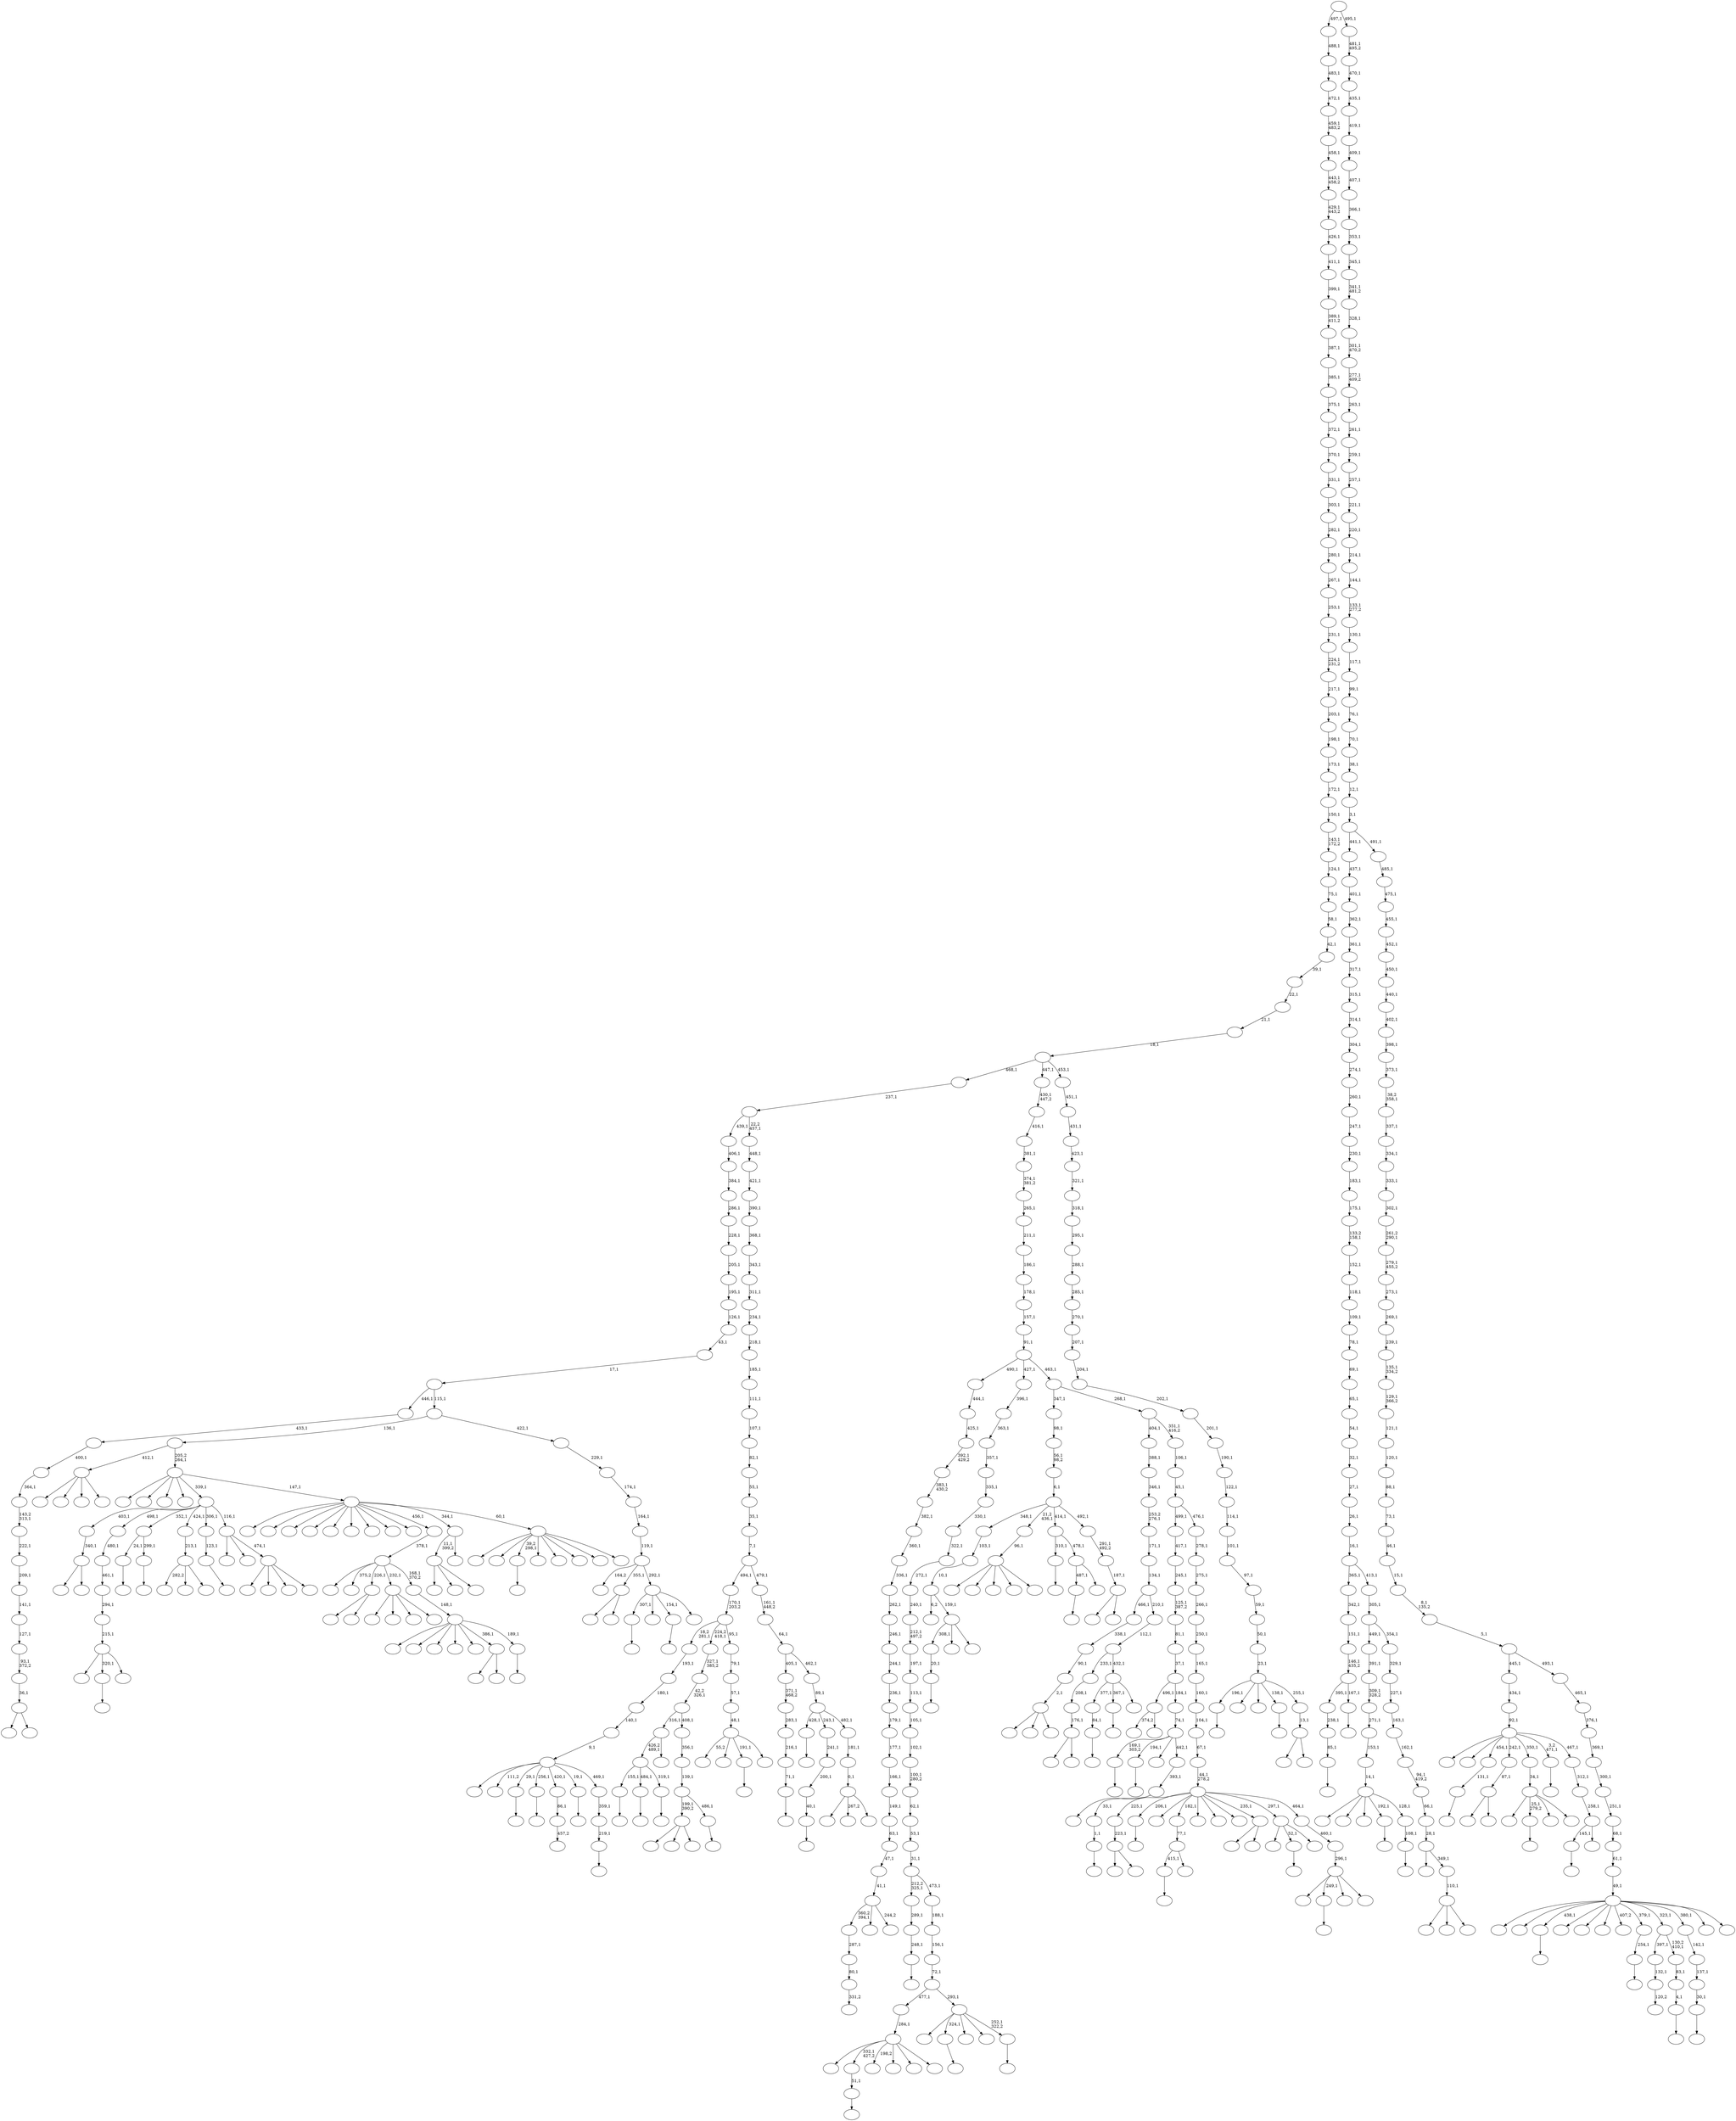 digraph T {
	700 [label=""]
	699 [label=""]
	698 [label=""]
	697 [label=""]
	696 [label=""]
	695 [label=""]
	694 [label=""]
	693 [label=""]
	692 [label=""]
	691 [label=""]
	690 [label=""]
	689 [label=""]
	688 [label=""]
	687 [label=""]
	686 [label=""]
	685 [label=""]
	684 [label=""]
	683 [label=""]
	682 [label=""]
	681 [label=""]
	680 [label=""]
	679 [label=""]
	678 [label=""]
	677 [label=""]
	676 [label=""]
	675 [label=""]
	674 [label=""]
	673 [label=""]
	672 [label=""]
	671 [label=""]
	670 [label=""]
	669 [label=""]
	668 [label=""]
	667 [label=""]
	666 [label=""]
	665 [label=""]
	664 [label=""]
	663 [label=""]
	662 [label=""]
	661 [label=""]
	660 [label=""]
	659 [label=""]
	658 [label=""]
	657 [label=""]
	656 [label=""]
	655 [label=""]
	654 [label=""]
	653 [label=""]
	652 [label=""]
	651 [label=""]
	650 [label=""]
	649 [label=""]
	648 [label=""]
	647 [label=""]
	646 [label=""]
	645 [label=""]
	644 [label=""]
	643 [label=""]
	642 [label=""]
	641 [label=""]
	640 [label=""]
	639 [label=""]
	638 [label=""]
	637 [label=""]
	636 [label=""]
	635 [label=""]
	634 [label=""]
	633 [label=""]
	632 [label=""]
	631 [label=""]
	630 [label=""]
	629 [label=""]
	628 [label=""]
	627 [label=""]
	626 [label=""]
	625 [label=""]
	624 [label=""]
	623 [label=""]
	622 [label=""]
	621 [label=""]
	620 [label=""]
	619 [label=""]
	618 [label=""]
	617 [label=""]
	616 [label=""]
	615 [label=""]
	614 [label=""]
	613 [label=""]
	612 [label=""]
	611 [label=""]
	610 [label=""]
	609 [label=""]
	608 [label=""]
	607 [label=""]
	606 [label=""]
	605 [label=""]
	604 [label=""]
	603 [label=""]
	602 [label=""]
	601 [label=""]
	600 [label=""]
	599 [label=""]
	598 [label=""]
	597 [label=""]
	596 [label=""]
	595 [label=""]
	594 [label=""]
	593 [label=""]
	592 [label=""]
	591 [label=""]
	590 [label=""]
	589 [label=""]
	588 [label=""]
	587 [label=""]
	586 [label=""]
	585 [label=""]
	584 [label=""]
	583 [label=""]
	582 [label=""]
	581 [label=""]
	580 [label=""]
	579 [label=""]
	578 [label=""]
	577 [label=""]
	576 [label=""]
	575 [label=""]
	574 [label=""]
	573 [label=""]
	572 [label=""]
	571 [label=""]
	570 [label=""]
	569 [label=""]
	568 [label=""]
	567 [label=""]
	566 [label=""]
	565 [label=""]
	564 [label=""]
	563 [label=""]
	562 [label=""]
	561 [label=""]
	560 [label=""]
	559 [label=""]
	558 [label=""]
	557 [label=""]
	556 [label=""]
	555 [label=""]
	554 [label=""]
	553 [label=""]
	552 [label=""]
	551 [label=""]
	550 [label=""]
	549 [label=""]
	548 [label=""]
	547 [label=""]
	546 [label=""]
	545 [label=""]
	544 [label=""]
	543 [label=""]
	542 [label=""]
	541 [label=""]
	540 [label=""]
	539 [label=""]
	538 [label=""]
	537 [label=""]
	536 [label=""]
	535 [label=""]
	534 [label=""]
	533 [label=""]
	532 [label=""]
	531 [label=""]
	530 [label=""]
	529 [label=""]
	528 [label=""]
	527 [label=""]
	526 [label=""]
	525 [label=""]
	524 [label=""]
	523 [label=""]
	522 [label=""]
	521 [label=""]
	520 [label=""]
	519 [label=""]
	518 [label=""]
	517 [label=""]
	516 [label=""]
	515 [label=""]
	514 [label=""]
	513 [label=""]
	512 [label=""]
	511 [label=""]
	510 [label=""]
	509 [label=""]
	508 [label=""]
	507 [label=""]
	506 [label=""]
	505 [label=""]
	504 [label=""]
	503 [label=""]
	502 [label=""]
	501 [label=""]
	500 [label=""]
	499 [label=""]
	498 [label=""]
	497 [label=""]
	496 [label=""]
	495 [label=""]
	494 [label=""]
	493 [label=""]
	492 [label=""]
	491 [label=""]
	490 [label=""]
	489 [label=""]
	488 [label=""]
	487 [label=""]
	486 [label=""]
	485 [label=""]
	484 [label=""]
	483 [label=""]
	482 [label=""]
	481 [label=""]
	480 [label=""]
	479 [label=""]
	478 [label=""]
	477 [label=""]
	476 [label=""]
	475 [label=""]
	474 [label=""]
	473 [label=""]
	472 [label=""]
	471 [label=""]
	470 [label=""]
	469 [label=""]
	468 [label=""]
	467 [label=""]
	466 [label=""]
	465 [label=""]
	464 [label=""]
	463 [label=""]
	462 [label=""]
	461 [label=""]
	460 [label=""]
	459 [label=""]
	458 [label=""]
	457 [label=""]
	456 [label=""]
	455 [label=""]
	454 [label=""]
	453 [label=""]
	452 [label=""]
	451 [label=""]
	450 [label=""]
	449 [label=""]
	448 [label=""]
	447 [label=""]
	446 [label=""]
	445 [label=""]
	444 [label=""]
	443 [label=""]
	442 [label=""]
	441 [label=""]
	440 [label=""]
	439 [label=""]
	438 [label=""]
	437 [label=""]
	436 [label=""]
	435 [label=""]
	434 [label=""]
	433 [label=""]
	432 [label=""]
	431 [label=""]
	430 [label=""]
	429 [label=""]
	428 [label=""]
	427 [label=""]
	426 [label=""]
	425 [label=""]
	424 [label=""]
	423 [label=""]
	422 [label=""]
	421 [label=""]
	420 [label=""]
	419 [label=""]
	418 [label=""]
	417 [label=""]
	416 [label=""]
	415 [label=""]
	414 [label=""]
	413 [label=""]
	412 [label=""]
	411 [label=""]
	410 [label=""]
	409 [label=""]
	408 [label=""]
	407 [label=""]
	406 [label=""]
	405 [label=""]
	404 [label=""]
	403 [label=""]
	402 [label=""]
	401 [label=""]
	400 [label=""]
	399 [label=""]
	398 [label=""]
	397 [label=""]
	396 [label=""]
	395 [label=""]
	394 [label=""]
	393 [label=""]
	392 [label=""]
	391 [label=""]
	390 [label=""]
	389 [label=""]
	388 [label=""]
	387 [label=""]
	386 [label=""]
	385 [label=""]
	384 [label=""]
	383 [label=""]
	382 [label=""]
	381 [label=""]
	380 [label=""]
	379 [label=""]
	378 [label=""]
	377 [label=""]
	376 [label=""]
	375 [label=""]
	374 [label=""]
	373 [label=""]
	372 [label=""]
	371 [label=""]
	370 [label=""]
	369 [label=""]
	368 [label=""]
	367 [label=""]
	366 [label=""]
	365 [label=""]
	364 [label=""]
	363 [label=""]
	362 [label=""]
	361 [label=""]
	360 [label=""]
	359 [label=""]
	358 [label=""]
	357 [label=""]
	356 [label=""]
	355 [label=""]
	354 [label=""]
	353 [label=""]
	352 [label=""]
	351 [label=""]
	350 [label=""]
	349 [label=""]
	348 [label=""]
	347 [label=""]
	346 [label=""]
	345 [label=""]
	344 [label=""]
	343 [label=""]
	342 [label=""]
	341 [label=""]
	340 [label=""]
	339 [label=""]
	338 [label=""]
	337 [label=""]
	336 [label=""]
	335 [label=""]
	334 [label=""]
	333 [label=""]
	332 [label=""]
	331 [label=""]
	330 [label=""]
	329 [label=""]
	328 [label=""]
	327 [label=""]
	326 [label=""]
	325 [label=""]
	324 [label=""]
	323 [label=""]
	322 [label=""]
	321 [label=""]
	320 [label=""]
	319 [label=""]
	318 [label=""]
	317 [label=""]
	316 [label=""]
	315 [label=""]
	314 [label=""]
	313 [label=""]
	312 [label=""]
	311 [label=""]
	310 [label=""]
	309 [label=""]
	308 [label=""]
	307 [label=""]
	306 [label=""]
	305 [label=""]
	304 [label=""]
	303 [label=""]
	302 [label=""]
	301 [label=""]
	300 [label=""]
	299 [label=""]
	298 [label=""]
	297 [label=""]
	296 [label=""]
	295 [label=""]
	294 [label=""]
	293 [label=""]
	292 [label=""]
	291 [label=""]
	290 [label=""]
	289 [label=""]
	288 [label=""]
	287 [label=""]
	286 [label=""]
	285 [label=""]
	284 [label=""]
	283 [label=""]
	282 [label=""]
	281 [label=""]
	280 [label=""]
	279 [label=""]
	278 [label=""]
	277 [label=""]
	276 [label=""]
	275 [label=""]
	274 [label=""]
	273 [label=""]
	272 [label=""]
	271 [label=""]
	270 [label=""]
	269 [label=""]
	268 [label=""]
	267 [label=""]
	266 [label=""]
	265 [label=""]
	264 [label=""]
	263 [label=""]
	262 [label=""]
	261 [label=""]
	260 [label=""]
	259 [label=""]
	258 [label=""]
	257 [label=""]
	256 [label=""]
	255 [label=""]
	254 [label=""]
	253 [label=""]
	252 [label=""]
	251 [label=""]
	250 [label=""]
	249 [label=""]
	248 [label=""]
	247 [label=""]
	246 [label=""]
	245 [label=""]
	244 [label=""]
	243 [label=""]
	242 [label=""]
	241 [label=""]
	240 [label=""]
	239 [label=""]
	238 [label=""]
	237 [label=""]
	236 [label=""]
	235 [label=""]
	234 [label=""]
	233 [label=""]
	232 [label=""]
	231 [label=""]
	230 [label=""]
	229 [label=""]
	228 [label=""]
	227 [label=""]
	226 [label=""]
	225 [label=""]
	224 [label=""]
	223 [label=""]
	222 [label=""]
	221 [label=""]
	220 [label=""]
	219 [label=""]
	218 [label=""]
	217 [label=""]
	216 [label=""]
	215 [label=""]
	214 [label=""]
	213 [label=""]
	212 [label=""]
	211 [label=""]
	210 [label=""]
	209 [label=""]
	208 [label=""]
	207 [label=""]
	206 [label=""]
	205 [label=""]
	204 [label=""]
	203 [label=""]
	202 [label=""]
	201 [label=""]
	200 [label=""]
	199 [label=""]
	198 [label=""]
	197 [label=""]
	196 [label=""]
	195 [label=""]
	194 [label=""]
	193 [label=""]
	192 [label=""]
	191 [label=""]
	190 [label=""]
	189 [label=""]
	188 [label=""]
	187 [label=""]
	186 [label=""]
	185 [label=""]
	184 [label=""]
	183 [label=""]
	182 [label=""]
	181 [label=""]
	180 [label=""]
	179 [label=""]
	178 [label=""]
	177 [label=""]
	176 [label=""]
	175 [label=""]
	174 [label=""]
	173 [label=""]
	172 [label=""]
	171 [label=""]
	170 [label=""]
	169 [label=""]
	168 [label=""]
	167 [label=""]
	166 [label=""]
	165 [label=""]
	164 [label=""]
	163 [label=""]
	162 [label=""]
	161 [label=""]
	160 [label=""]
	159 [label=""]
	158 [label=""]
	157 [label=""]
	156 [label=""]
	155 [label=""]
	154 [label=""]
	153 [label=""]
	152 [label=""]
	151 [label=""]
	150 [label=""]
	149 [label=""]
	148 [label=""]
	147 [label=""]
	146 [label=""]
	145 [label=""]
	144 [label=""]
	143 [label=""]
	142 [label=""]
	141 [label=""]
	140 [label=""]
	139 [label=""]
	138 [label=""]
	137 [label=""]
	136 [label=""]
	135 [label=""]
	134 [label=""]
	133 [label=""]
	132 [label=""]
	131 [label=""]
	130 [label=""]
	129 [label=""]
	128 [label=""]
	127 [label=""]
	126 [label=""]
	125 [label=""]
	124 [label=""]
	123 [label=""]
	122 [label=""]
	121 [label=""]
	120 [label=""]
	119 [label=""]
	118 [label=""]
	117 [label=""]
	116 [label=""]
	115 [label=""]
	114 [label=""]
	113 [label=""]
	112 [label=""]
	111 [label=""]
	110 [label=""]
	109 [label=""]
	108 [label=""]
	107 [label=""]
	106 [label=""]
	105 [label=""]
	104 [label=""]
	103 [label=""]
	102 [label=""]
	101 [label=""]
	100 [label=""]
	99 [label=""]
	98 [label=""]
	97 [label=""]
	96 [label=""]
	95 [label=""]
	94 [label=""]
	93 [label=""]
	92 [label=""]
	91 [label=""]
	90 [label=""]
	89 [label=""]
	88 [label=""]
	87 [label=""]
	86 [label=""]
	85 [label=""]
	84 [label=""]
	83 [label=""]
	82 [label=""]
	81 [label=""]
	80 [label=""]
	79 [label=""]
	78 [label=""]
	77 [label=""]
	76 [label=""]
	75 [label=""]
	74 [label=""]
	73 [label=""]
	72 [label=""]
	71 [label=""]
	70 [label=""]
	69 [label=""]
	68 [label=""]
	67 [label=""]
	66 [label=""]
	65 [label=""]
	64 [label=""]
	63 [label=""]
	62 [label=""]
	61 [label=""]
	60 [label=""]
	59 [label=""]
	58 [label=""]
	57 [label=""]
	56 [label=""]
	55 [label=""]
	54 [label=""]
	53 [label=""]
	52 [label=""]
	51 [label=""]
	50 [label=""]
	49 [label=""]
	48 [label=""]
	47 [label=""]
	46 [label=""]
	45 [label=""]
	44 [label=""]
	43 [label=""]
	42 [label=""]
	41 [label=""]
	40 [label=""]
	39 [label=""]
	38 [label=""]
	37 [label=""]
	36 [label=""]
	35 [label=""]
	34 [label=""]
	33 [label=""]
	32 [label=""]
	31 [label=""]
	30 [label=""]
	29 [label=""]
	28 [label=""]
	27 [label=""]
	26 [label=""]
	25 [label=""]
	24 [label=""]
	23 [label=""]
	22 [label=""]
	21 [label=""]
	20 [label=""]
	19 [label=""]
	18 [label=""]
	17 [label=""]
	16 [label=""]
	15 [label=""]
	14 [label=""]
	13 [label=""]
	12 [label=""]
	11 [label=""]
	10 [label=""]
	9 [label=""]
	8 [label=""]
	7 [label=""]
	6 [label=""]
	5 [label=""]
	4 [label=""]
	3 [label=""]
	2 [label=""]
	1 [label=""]
	0 [label=""]
	695 -> 696 [label=""]
	693 -> 694 [label=""]
	691 -> 692 [label=""]
	689 -> 690 [label=""]
	688 -> 689 [label="20,1"]
	676 -> 677 [label="120,2"]
	675 -> 676 [label="132,1"]
	671 -> 672 [label=""]
	667 -> 674 [label=""]
	667 -> 668 [label=""]
	666 -> 667 [label="223,1"]
	662 -> 663 [label=""]
	661 -> 662 [label="85,1"]
	660 -> 661 [label="238,1"]
	657 -> 664 [label=""]
	657 -> 658 [label=""]
	656 -> 657 [label="340,1"]
	648 -> 649 [label=""]
	645 -> 646 [label=""]
	644 -> 645 [label="84,1"]
	641 -> 642 [label=""]
	639 -> 640 [label=""]
	634 -> 635 [label=""]
	627 -> 628 [label=""]
	625 -> 680 [label=""]
	625 -> 626 [label=""]
	624 -> 625 [label="36,1"]
	623 -> 624 [label="93,1\n372,2"]
	622 -> 623 [label="127,1"]
	621 -> 622 [label="141,1"]
	620 -> 621 [label="209,1"]
	619 -> 620 [label="222,1"]
	618 -> 619 [label="143,2\n313,1"]
	617 -> 618 [label="364,1"]
	616 -> 617 [label="400,1"]
	615 -> 616 [label="433,1"]
	609 -> 610 [label=""]
	608 -> 609 [label="131,1"]
	606 -> 607 [label=""]
	605 -> 606 [label="51,1"]
	603 -> 604 [label=""]
	602 -> 603 [label="71,1"]
	601 -> 602 [label="216,1"]
	600 -> 601 [label="283,1"]
	599 -> 600 [label="371,1\n468,2"]
	597 -> 598 [label=""]
	595 -> 596 [label=""]
	589 -> 655 [label=""]
	589 -> 590 [label=""]
	588 -> 589 [label="87,1"]
	586 -> 587 [label="331,2"]
	585 -> 586 [label="80,1"]
	584 -> 585 [label="287,1"]
	581 -> 582 [label=""]
	578 -> 579 [label=""]
	577 -> 660 [label="395,1"]
	577 -> 578 [label="167,1"]
	576 -> 577 [label="146,1\n435,2"]
	575 -> 576 [label="151,1"]
	574 -> 575 [label="342,1"]
	571 -> 572 [label=""]
	569 -> 570 [label=""]
	566 -> 567 [label=""]
	559 -> 560 [label=""]
	558 -> 559 [label="248,1"]
	557 -> 558 [label="289,1"]
	555 -> 556 [label=""]
	553 -> 554 [label=""]
	551 -> 552 [label=""]
	550 -> 551 [label="254,1"]
	545 -> 613 [label=""]
	545 -> 566 [label="320,1"]
	545 -> 546 [label=""]
	544 -> 545 [label="215,1"]
	543 -> 544 [label="294,1"]
	542 -> 543 [label="461,1"]
	541 -> 542 [label="480,1"]
	539 -> 540 [label="457,2"]
	538 -> 539 [label="86,1"]
	532 -> 688 [label="308,1"]
	532 -> 591 [label=""]
	532 -> 533 [label=""]
	531 -> 670 [label="6,2"]
	531 -> 532 [label="159,1"]
	530 -> 531 [label="10,1"]
	529 -> 530 [label="103,1"]
	523 -> 681 [label=""]
	523 -> 524 [label=""]
	520 -> 521 [label=""]
	518 -> 519 [label=""]
	510 -> 511 [label=""]
	506 -> 669 [label=""]
	506 -> 547 [label=""]
	506 -> 507 [label=""]
	505 -> 506 [label="2,1"]
	504 -> 505 [label="90,1"]
	503 -> 504 [label="338,1"]
	500 -> 501 [label=""]
	499 -> 695 [label="155,1"]
	499 -> 518 [label="484,1"]
	499 -> 500 [label="319,1"]
	496 -> 584 [label="360,2\n394,1"]
	496 -> 583 [label=""]
	496 -> 497 [label="244,2"]
	495 -> 496 [label="41,1"]
	494 -> 495 [label="47,1"]
	493 -> 494 [label="63,1"]
	492 -> 493 [label="149,1"]
	491 -> 492 [label="166,1"]
	490 -> 491 [label="177,1"]
	489 -> 490 [label="179,1"]
	488 -> 489 [label="236,1"]
	487 -> 488 [label="244,1"]
	486 -> 487 [label="246,1"]
	485 -> 486 [label="262,1"]
	484 -> 485 [label="336,1"]
	483 -> 484 [label="360,1"]
	482 -> 483 [label="382,1"]
	481 -> 482 [label="383,1\n430,2"]
	480 -> 481 [label="392,1\n429,2"]
	479 -> 480 [label="425,1"]
	478 -> 479 [label="444,1"]
	475 -> 476 [label=""]
	474 -> 510 [label="24,1"]
	474 -> 475 [label="299,1"]
	465 -> 466 [label=""]
	463 -> 678 [label=""]
	463 -> 562 [label=""]
	463 -> 513 [label=""]
	463 -> 468 [label=""]
	463 -> 464 [label=""]
	462 -> 463 [label="96,1"]
	459 -> 633 [label=""]
	459 -> 470 [label=""]
	459 -> 460 [label=""]
	456 -> 457 [label=""]
	454 -> 455 [label=""]
	453 -> 454 [label="40,1"]
	452 -> 453 [label="200,1"]
	451 -> 452 [label="241,1"]
	448 -> 553 [label="415,1"]
	448 -> 449 [label=""]
	447 -> 448 [label="77,1"]
	443 -> 697 [label=""]
	443 -> 671 [label="25,1\n279,2"]
	443 -> 561 [label=""]
	443 -> 444 [label=""]
	442 -> 443 [label="34,1"]
	437 -> 438 [label=""]
	436 -> 437 [label="4,1"]
	435 -> 436 [label="83,1"]
	434 -> 675 [label="397,1"]
	434 -> 435 [label="130,2\n410,1"]
	432 -> 433 [label=""]
	431 -> 432 [label="219,1"]
	430 -> 431 [label="359,1"]
	429 -> 654 [label=""]
	429 -> 652 [label="111,2"]
	429 -> 627 [label="29,1"]
	429 -> 597 [label="256,1"]
	429 -> 538 [label="420,1"]
	429 -> 465 [label="19,1"]
	429 -> 430 [label="469,1"]
	428 -> 429 [label="9,1"]
	427 -> 428 [label="140,1"]
	426 -> 427 [label="180,1"]
	425 -> 426 [label="193,1"]
	423 -> 424 [label=""]
	419 -> 420 [label=""]
	417 -> 691 [label="487,1"]
	417 -> 418 [label=""]
	416 -> 571 [label="310,1"]
	416 -> 417 [label="478,1"]
	413 -> 414 [label=""]
	411 -> 682 [label="282,2"]
	411 -> 526 [label=""]
	411 -> 412 [label=""]
	410 -> 411 [label="213,1"]
	408 -> 409 [label=""]
	407 -> 408 [label="30,1"]
	406 -> 407 [label="137,1"]
	405 -> 406 [label="142,1"]
	403 -> 404 [label=""]
	401 -> 402 [label=""]
	399 -> 629 [label=""]
	399 -> 605 [label="332,1\n427,2"]
	399 -> 565 [label="198,2"]
	399 -> 527 [label=""]
	399 -> 458 [label=""]
	399 -> 400 [label=""]
	398 -> 399 [label="284,1"]
	394 -> 499 [label="426,2\n489,1"]
	394 -> 395 [label=""]
	391 -> 632 [label=""]
	391 -> 392 [label=""]
	389 -> 390 [label=""]
	388 -> 653 [label=""]
	388 -> 595 [label="324,1"]
	388 -> 593 [label=""]
	388 -> 568 [label=""]
	388 -> 389 [label="252,1\n322,2"]
	387 -> 398 [label="477,1"]
	387 -> 388 [label="293,1"]
	386 -> 387 [label="72,1"]
	385 -> 386 [label="156,1"]
	384 -> 385 [label="188,1"]
	383 -> 557 [label="212,2\n325,1"]
	383 -> 384 [label="473,1"]
	382 -> 383 [label="31,1"]
	381 -> 382 [label="53,1"]
	380 -> 381 [label="62,1"]
	379 -> 380 [label="100,1\n280,2"]
	378 -> 379 [label="102,1"]
	377 -> 378 [label="105,1"]
	376 -> 377 [label="113,1"]
	375 -> 376 [label="197,1"]
	374 -> 375 [label="212,1\n497,2"]
	373 -> 374 [label="240,1"]
	372 -> 373 [label="272,1"]
	371 -> 372 [label="322,1"]
	370 -> 371 [label="330,1"]
	369 -> 370 [label="335,1"]
	368 -> 369 [label="357,1"]
	367 -> 368 [label="363,1"]
	366 -> 367 [label="396,1"]
	364 -> 422 [label=""]
	364 -> 365 [label=""]
	363 -> 364 [label="176,1"]
	362 -> 363 [label="208,1"]
	359 -> 665 [label=""]
	359 -> 522 [label=""]
	359 -> 502 [label=""]
	359 -> 360 [label=""]
	357 -> 516 [label="374,2"]
	357 -> 358 [label=""]
	355 -> 673 [label=""]
	355 -> 528 [label=""]
	355 -> 508 [label=""]
	355 -> 356 [label=""]
	353 -> 636 [label=""]
	353 -> 354 [label=""]
	351 -> 352 [label=""]
	350 -> 614 [label=""]
	350 -> 509 [label=""]
	350 -> 473 [label=""]
	350 -> 441 [label=""]
	350 -> 397 [label=""]
	350 -> 353 [label="386,1"]
	350 -> 351 [label="189,1"]
	349 -> 350 [label="148,1"]
	348 -> 684 [label=""]
	348 -> 580 [label="375,2"]
	348 -> 523 [label="226,1"]
	348 -> 355 [label="232,1"]
	348 -> 349 [label="168,1\n370,2"]
	347 -> 348 [label="378,1"]
	343 -> 344 [label=""]
	342 -> 343 [label="123,1"]
	340 -> 472 [label=""]
	340 -> 467 [label=""]
	340 -> 341 [label=""]
	337 -> 630 [label=""]
	337 -> 563 [label=""]
	337 -> 471 [label=""]
	337 -> 338 [label=""]
	336 -> 687 [label=""]
	336 -> 650 [label=""]
	336 -> 337 [label="474,1"]
	335 -> 656 [label="403,1"]
	335 -> 541 [label="498,1"]
	335 -> 474 [label="352,1"]
	335 -> 410 [label="424,1"]
	335 -> 342 [label="306,1"]
	335 -> 336 [label="116,1"]
	331 -> 459 [label="11,1\n399,2"]
	331 -> 332 [label=""]
	328 -> 329 [label=""]
	326 -> 634 [label="145,1"]
	326 -> 327 [label=""]
	325 -> 326 [label="258,1"]
	324 -> 325 [label="312,1"]
	323 -> 683 [label=""]
	323 -> 612 [label=""]
	323 -> 608 [label="454,1"]
	323 -> 588 [label="242,1"]
	323 -> 442 [label="350,1"]
	323 -> 419 [label="3,2\n471,1"]
	323 -> 324 [label="467,1"]
	322 -> 323 [label="92,1"]
	321 -> 322 [label="434,1"]
	318 -> 319 [label=""]
	317 -> 340 [label="199,1\n390,2"]
	317 -> 318 [label="486,1"]
	316 -> 317 [label="139,1"]
	315 -> 316 [label="356,1"]
	314 -> 394 [label="316,1"]
	314 -> 315 [label="408,1"]
	313 -> 314 [label="42,2\n326,1"]
	312 -> 313 [label="327,1\n385,2"]
	310 -> 311 [label=""]
	309 -> 310 [label="108,1"]
	308 -> 631 [label=""]
	308 -> 549 [label=""]
	308 -> 334 [label=""]
	308 -> 328 [label="192,1"]
	308 -> 309 [label="128,1"]
	307 -> 308 [label="14,1"]
	306 -> 307 [label="153,1"]
	305 -> 306 [label="271,1"]
	304 -> 305 [label="309,1\n328,2"]
	303 -> 304 [label="391,1"]
	301 -> 512 [label=""]
	301 -> 446 [label=""]
	301 -> 302 [label=""]
	300 -> 301 [label="110,1"]
	299 -> 345 [label=""]
	299 -> 300 [label="349,1"]
	298 -> 299 [label="28,1"]
	297 -> 298 [label="66,1"]
	296 -> 297 [label="94,1\n419,2"]
	295 -> 296 [label="162,1"]
	294 -> 295 [label="163,1"]
	293 -> 294 [label="227,1"]
	292 -> 293 [label="329,1"]
	291 -> 303 [label="449,1"]
	291 -> 292 [label="354,1"]
	290 -> 291 [label="305,1"]
	289 -> 574 [label="365,1"]
	289 -> 290 [label="413,1"]
	288 -> 289 [label="16,1"]
	287 -> 288 [label="26,1"]
	286 -> 287 [label="27,1"]
	285 -> 286 [label="32,1"]
	284 -> 285 [label="54,1"]
	283 -> 284 [label="65,1"]
	282 -> 283 [label="69,1"]
	281 -> 282 [label="78,1"]
	280 -> 281 [label="109,1"]
	279 -> 280 [label="118,1"]
	278 -> 279 [label="152,1"]
	277 -> 278 [label="133,2\n158,1"]
	276 -> 277 [label="175,1"]
	275 -> 276 [label="183,1"]
	274 -> 275 [label="230,1"]
	273 -> 274 [label="247,1"]
	272 -> 273 [label="260,1"]
	271 -> 272 [label="274,1"]
	270 -> 271 [label="304,1"]
	269 -> 270 [label="314,1"]
	268 -> 269 [label="315,1"]
	267 -> 268 [label="317,1"]
	266 -> 267 [label="361,1"]
	265 -> 266 [label="362,1"]
	264 -> 265 [label="401,1"]
	263 -> 264 [label="437,1"]
	260 -> 644 [label="377,1"]
	260 -> 569 [label="367,1"]
	260 -> 261 [label=""]
	259 -> 362 [label="233,1"]
	259 -> 260 [label="432,1"]
	258 -> 259 [label="112,1"]
	257 -> 503 [label="466,1"]
	257 -> 258 [label="210,1"]
	256 -> 257 [label="134,1"]
	255 -> 256 [label="171,1"]
	254 -> 255 [label="253,2\n276,1"]
	253 -> 254 [label="346,1"]
	252 -> 253 [label="388,1"]
	250 -> 251 [label=""]
	249 -> 250 [label="1,1"]
	248 -> 450 [label=""]
	248 -> 249 [label="33,1"]
	247 -> 248 [label="393,1"]
	246 -> 423 [label="169,1\n303,2"]
	246 -> 401 [label="194,1"]
	246 -> 262 [label=""]
	246 -> 247 [label="442,1"]
	245 -> 246 [label="74,1"]
	244 -> 357 [label="496,1"]
	244 -> 245 [label="184,1"]
	243 -> 244 [label="37,1"]
	242 -> 243 [label="81,1"]
	241 -> 242 [label="125,1\n387,2"]
	240 -> 241 [label="245,1"]
	239 -> 240 [label="417,1"]
	236 -> 592 [label=""]
	236 -> 548 [label=""]
	236 -> 520 [label="39,2\n298,1"]
	236 -> 439 [label=""]
	236 -> 415 [label=""]
	236 -> 330 [label=""]
	236 -> 320 [label=""]
	236 -> 237 [label=""]
	235 -> 699 [label=""]
	235 -> 686 [label=""]
	235 -> 685 [label=""]
	235 -> 651 [label=""]
	235 -> 611 [label=""]
	235 -> 537 [label=""]
	235 -> 535 [label=""]
	235 -> 421 [label=""]
	235 -> 393 [label=""]
	235 -> 347 [label="456,1"]
	235 -> 331 [label="344,1"]
	235 -> 236 [label="60,1"]
	234 -> 643 [label=""]
	234 -> 525 [label=""]
	234 -> 498 [label=""]
	234 -> 346 [label=""]
	234 -> 335 [label="339,1"]
	234 -> 235 [label="147,1"]
	233 -> 359 [label="412,1"]
	233 -> 234 [label="205,2\n264,1"]
	231 -> 637 [label=""]
	231 -> 232 [label=""]
	229 -> 230 [label=""]
	227 -> 639 [label="307,1"]
	227 -> 445 [label=""]
	227 -> 413 [label="154,1"]
	227 -> 228 [label=""]
	226 -> 517 [label="164,2"]
	226 -> 391 [label="355,1"]
	226 -> 227 [label="292,1"]
	225 -> 226 [label="119,1"]
	224 -> 225 [label="164,1"]
	223 -> 224 [label="174,1"]
	222 -> 223 [label="229,1"]
	221 -> 233 [label="136,1"]
	221 -> 222 [label="422,1"]
	220 -> 615 [label="446,1"]
	220 -> 221 [label="115,1"]
	219 -> 220 [label="17,1"]
	218 -> 219 [label="43,1"]
	217 -> 218 [label="126,1"]
	216 -> 217 [label="195,1"]
	215 -> 216 [label="205,1"]
	214 -> 215 [label="228,1"]
	213 -> 214 [label="286,1"]
	212 -> 213 [label="384,1"]
	211 -> 212 [label="406,1"]
	209 -> 647 [label="55,2"]
	209 -> 564 [label=""]
	209 -> 403 [label="191,1"]
	209 -> 210 [label=""]
	208 -> 209 [label="48,1"]
	207 -> 208 [label="57,1"]
	206 -> 207 [label="79,1"]
	205 -> 425 [label="18,2\n281,1"]
	205 -> 312 [label="224,2\n418,1"]
	205 -> 206 [label="95,1"]
	204 -> 205 [label="170,1\n203,2"]
	202 -> 514 [label=""]
	202 -> 238 [label="267,2"]
	202 -> 203 [label=""]
	201 -> 202 [label="0,1"]
	200 -> 201 [label="181,1"]
	199 -> 648 [label="428,1"]
	199 -> 451 [label="243,1"]
	199 -> 200 [label="482,1"]
	198 -> 199 [label="89,1"]
	197 -> 599 [label="405,1"]
	197 -> 198 [label="462,1"]
	196 -> 197 [label="64,1"]
	195 -> 196 [label="161,1\n448,2"]
	194 -> 204 [label="494,1"]
	194 -> 195 [label="479,1"]
	193 -> 194 [label="7,1"]
	192 -> 193 [label="35,1"]
	191 -> 192 [label="55,1"]
	190 -> 191 [label="82,1"]
	189 -> 190 [label="107,1"]
	188 -> 189 [label="111,1"]
	187 -> 188 [label="185,1"]
	186 -> 187 [label="218,1"]
	185 -> 186 [label="234,1"]
	184 -> 185 [label="311,1"]
	183 -> 184 [label="343,1"]
	182 -> 183 [label="368,1"]
	181 -> 182 [label="390,1"]
	180 -> 181 [label="421,1"]
	179 -> 180 [label="448,1"]
	178 -> 211 [label="439,1"]
	178 -> 179 [label="22,2\n457,1"]
	177 -> 178 [label="237,1"]
	175 -> 440 [label=""]
	175 -> 176 [label=""]
	174 -> 175 [label="187,1"]
	173 -> 174 [label="291,1\n492,2"]
	172 -> 529 [label="348,1"]
	172 -> 462 [label="21,2\n436,1"]
	172 -> 416 [label="414,1"]
	172 -> 173 [label="492,1"]
	171 -> 172 [label="6,1"]
	170 -> 171 [label="56,1\n98,2"]
	169 -> 170 [label="98,1"]
	167 -> 477 [label=""]
	167 -> 456 [label="52,1"]
	167 -> 168 [label=""]
	165 -> 594 [label=""]
	165 -> 581 [label="249,1"]
	165 -> 469 [label=""]
	165 -> 166 [label=""]
	164 -> 165 [label="296,1"]
	163 -> 164 [label="460,1"]
	162 -> 666 [label="225,1"]
	162 -> 641 [label="206,1"]
	162 -> 534 [label=""]
	162 -> 447 [label="182,1"]
	162 -> 396 [label=""]
	162 -> 361 [label=""]
	162 -> 333 [label=""]
	162 -> 231 [label="235,1"]
	162 -> 167 [label="297,1"]
	162 -> 163 [label="464,1"]
	161 -> 162 [label="44,1\n278,2"]
	160 -> 161 [label="67,1"]
	159 -> 160 [label="104,1"]
	158 -> 159 [label="160,1"]
	157 -> 158 [label="165,1"]
	156 -> 157 [label="250,1"]
	155 -> 156 [label="266,1"]
	154 -> 155 [label="275,1"]
	153 -> 154 [label="278,1"]
	152 -> 239 [label="499,1"]
	152 -> 153 [label="476,1"]
	151 -> 152 [label="45,1"]
	150 -> 151 [label="106,1"]
	149 -> 252 [label="404,1"]
	149 -> 150 [label="351,1\n416,2"]
	148 -> 169 [label="347,1"]
	148 -> 149 [label="268,1"]
	147 -> 478 [label="490,1"]
	147 -> 366 [label="427,1"]
	147 -> 148 [label="463,1"]
	146 -> 147 [label="91,1"]
	145 -> 146 [label="157,1"]
	144 -> 145 [label="178,1"]
	143 -> 144 [label="186,1"]
	142 -> 143 [label="211,1"]
	141 -> 142 [label="265,1"]
	140 -> 141 [label="374,1\n381,2"]
	139 -> 140 [label="381,1"]
	138 -> 139 [label="416,1"]
	137 -> 138 [label="430,1\n447,2"]
	135 -> 515 [label=""]
	135 -> 136 [label=""]
	134 -> 135 [label="13,1"]
	133 -> 555 [label="196,1"]
	133 -> 536 [label=""]
	133 -> 461 [label=""]
	133 -> 229 [label="138,1"]
	133 -> 134 [label="255,1"]
	132 -> 133 [label="23,1"]
	131 -> 132 [label="50,1"]
	130 -> 131 [label="59,1"]
	129 -> 130 [label="97,1"]
	128 -> 129 [label="101,1"]
	127 -> 128 [label="114,1"]
	126 -> 127 [label="122,1"]
	125 -> 126 [label="190,1"]
	124 -> 125 [label="201,1"]
	123 -> 124 [label="202,1"]
	122 -> 123 [label="204,1"]
	121 -> 122 [label="207,1"]
	120 -> 121 [label="270,1"]
	119 -> 120 [label="285,1"]
	118 -> 119 [label="288,1"]
	117 -> 118 [label="295,1"]
	116 -> 117 [label="318,1"]
	115 -> 116 [label="321,1"]
	114 -> 115 [label="423,1"]
	113 -> 114 [label="431,1"]
	112 -> 113 [label="451,1"]
	111 -> 177 [label="468,1"]
	111 -> 137 [label="447,1"]
	111 -> 112 [label="453,1"]
	110 -> 111 [label="18,1"]
	109 -> 110 [label="21,1"]
	108 -> 109 [label="22,1"]
	107 -> 108 [label="39,1"]
	106 -> 107 [label="42,1"]
	105 -> 106 [label="58,1"]
	104 -> 105 [label="75,1"]
	103 -> 104 [label="124,1"]
	102 -> 103 [label="143,1\n172,2"]
	101 -> 102 [label="150,1"]
	100 -> 101 [label="172,1"]
	99 -> 100 [label="173,1"]
	98 -> 99 [label="198,1"]
	97 -> 98 [label="203,1"]
	96 -> 97 [label="217,1"]
	95 -> 96 [label="224,1\n231,2"]
	94 -> 95 [label="231,1"]
	93 -> 94 [label="253,1"]
	92 -> 93 [label="267,1"]
	91 -> 92 [label="280,1"]
	90 -> 91 [label="282,1"]
	89 -> 90 [label="303,1"]
	88 -> 89 [label="331,1"]
	87 -> 88 [label="370,1"]
	86 -> 87 [label="372,1"]
	85 -> 86 [label="375,1"]
	84 -> 85 [label="385,1"]
	83 -> 84 [label="387,1"]
	82 -> 83 [label="389,1\n411,2"]
	81 -> 82 [label="399,1"]
	80 -> 81 [label="411,1"]
	79 -> 80 [label="426,1"]
	78 -> 79 [label="429,1\n443,2"]
	77 -> 78 [label="443,1\n458,2"]
	76 -> 77 [label="458,1"]
	75 -> 76 [label="459,1\n483,2"]
	74 -> 75 [label="472,1"]
	73 -> 74 [label="483,1"]
	72 -> 73 [label="488,1"]
	70 -> 700 [label=""]
	70 -> 698 [label=""]
	70 -> 693 [label="438,1"]
	70 -> 679 [label=""]
	70 -> 659 [label=""]
	70 -> 638 [label=""]
	70 -> 573 [label="407,2"]
	70 -> 550 [label="379,1"]
	70 -> 434 [label="323,1"]
	70 -> 405 [label="380,1"]
	70 -> 339 [label=""]
	70 -> 71 [label=""]
	69 -> 70 [label="49,1"]
	68 -> 69 [label="61,1"]
	67 -> 68 [label="68,1"]
	66 -> 67 [label="251,1"]
	65 -> 66 [label="300,1"]
	64 -> 65 [label="369,1"]
	63 -> 64 [label="376,1"]
	62 -> 63 [label="465,1"]
	61 -> 321 [label="445,1"]
	61 -> 62 [label="493,1"]
	60 -> 61 [label="5,1"]
	59 -> 60 [label="8,1\n135,2"]
	58 -> 59 [label="15,1"]
	57 -> 58 [label="46,1"]
	56 -> 57 [label="73,1"]
	55 -> 56 [label="88,1"]
	54 -> 55 [label="120,1"]
	53 -> 54 [label="121,1"]
	52 -> 53 [label="129,1\n366,2"]
	51 -> 52 [label="135,1\n334,2"]
	50 -> 51 [label="239,1"]
	49 -> 50 [label="269,1"]
	48 -> 49 [label="273,1"]
	47 -> 48 [label="279,1\n455,2"]
	46 -> 47 [label="261,2\n290,1"]
	45 -> 46 [label="302,1"]
	44 -> 45 [label="333,1"]
	43 -> 44 [label="334,1"]
	42 -> 43 [label="337,1"]
	41 -> 42 [label="38,2\n358,1"]
	40 -> 41 [label="373,1"]
	39 -> 40 [label="398,1"]
	38 -> 39 [label="402,1"]
	37 -> 38 [label="440,1"]
	36 -> 37 [label="450,1"]
	35 -> 36 [label="452,1"]
	34 -> 35 [label="455,1"]
	33 -> 34 [label="475,1"]
	32 -> 33 [label="485,1"]
	31 -> 263 [label="441,1"]
	31 -> 32 [label="491,1"]
	30 -> 31 [label="3,1"]
	29 -> 30 [label="12,1"]
	28 -> 29 [label="38,1"]
	27 -> 28 [label="70,1"]
	26 -> 27 [label="76,1"]
	25 -> 26 [label="99,1"]
	24 -> 25 [label="117,1"]
	23 -> 24 [label="130,1"]
	22 -> 23 [label="133,1\n277,2"]
	21 -> 22 [label="144,1"]
	20 -> 21 [label="214,1"]
	19 -> 20 [label="220,1"]
	18 -> 19 [label="221,1"]
	17 -> 18 [label="257,1"]
	16 -> 17 [label="259,1"]
	15 -> 16 [label="261,1"]
	14 -> 15 [label="263,1"]
	13 -> 14 [label="277,1\n409,2"]
	12 -> 13 [label="301,1\n470,2"]
	11 -> 12 [label="328,1"]
	10 -> 11 [label="341,1\n481,2"]
	9 -> 10 [label="345,1"]
	8 -> 9 [label="353,1"]
	7 -> 8 [label="366,1"]
	6 -> 7 [label="407,1"]
	5 -> 6 [label="409,1"]
	4 -> 5 [label="419,1"]
	3 -> 4 [label="435,1"]
	2 -> 3 [label="470,1"]
	1 -> 2 [label="481,1\n495,2"]
	0 -> 72 [label="497,1"]
	0 -> 1 [label="495,1"]
}
